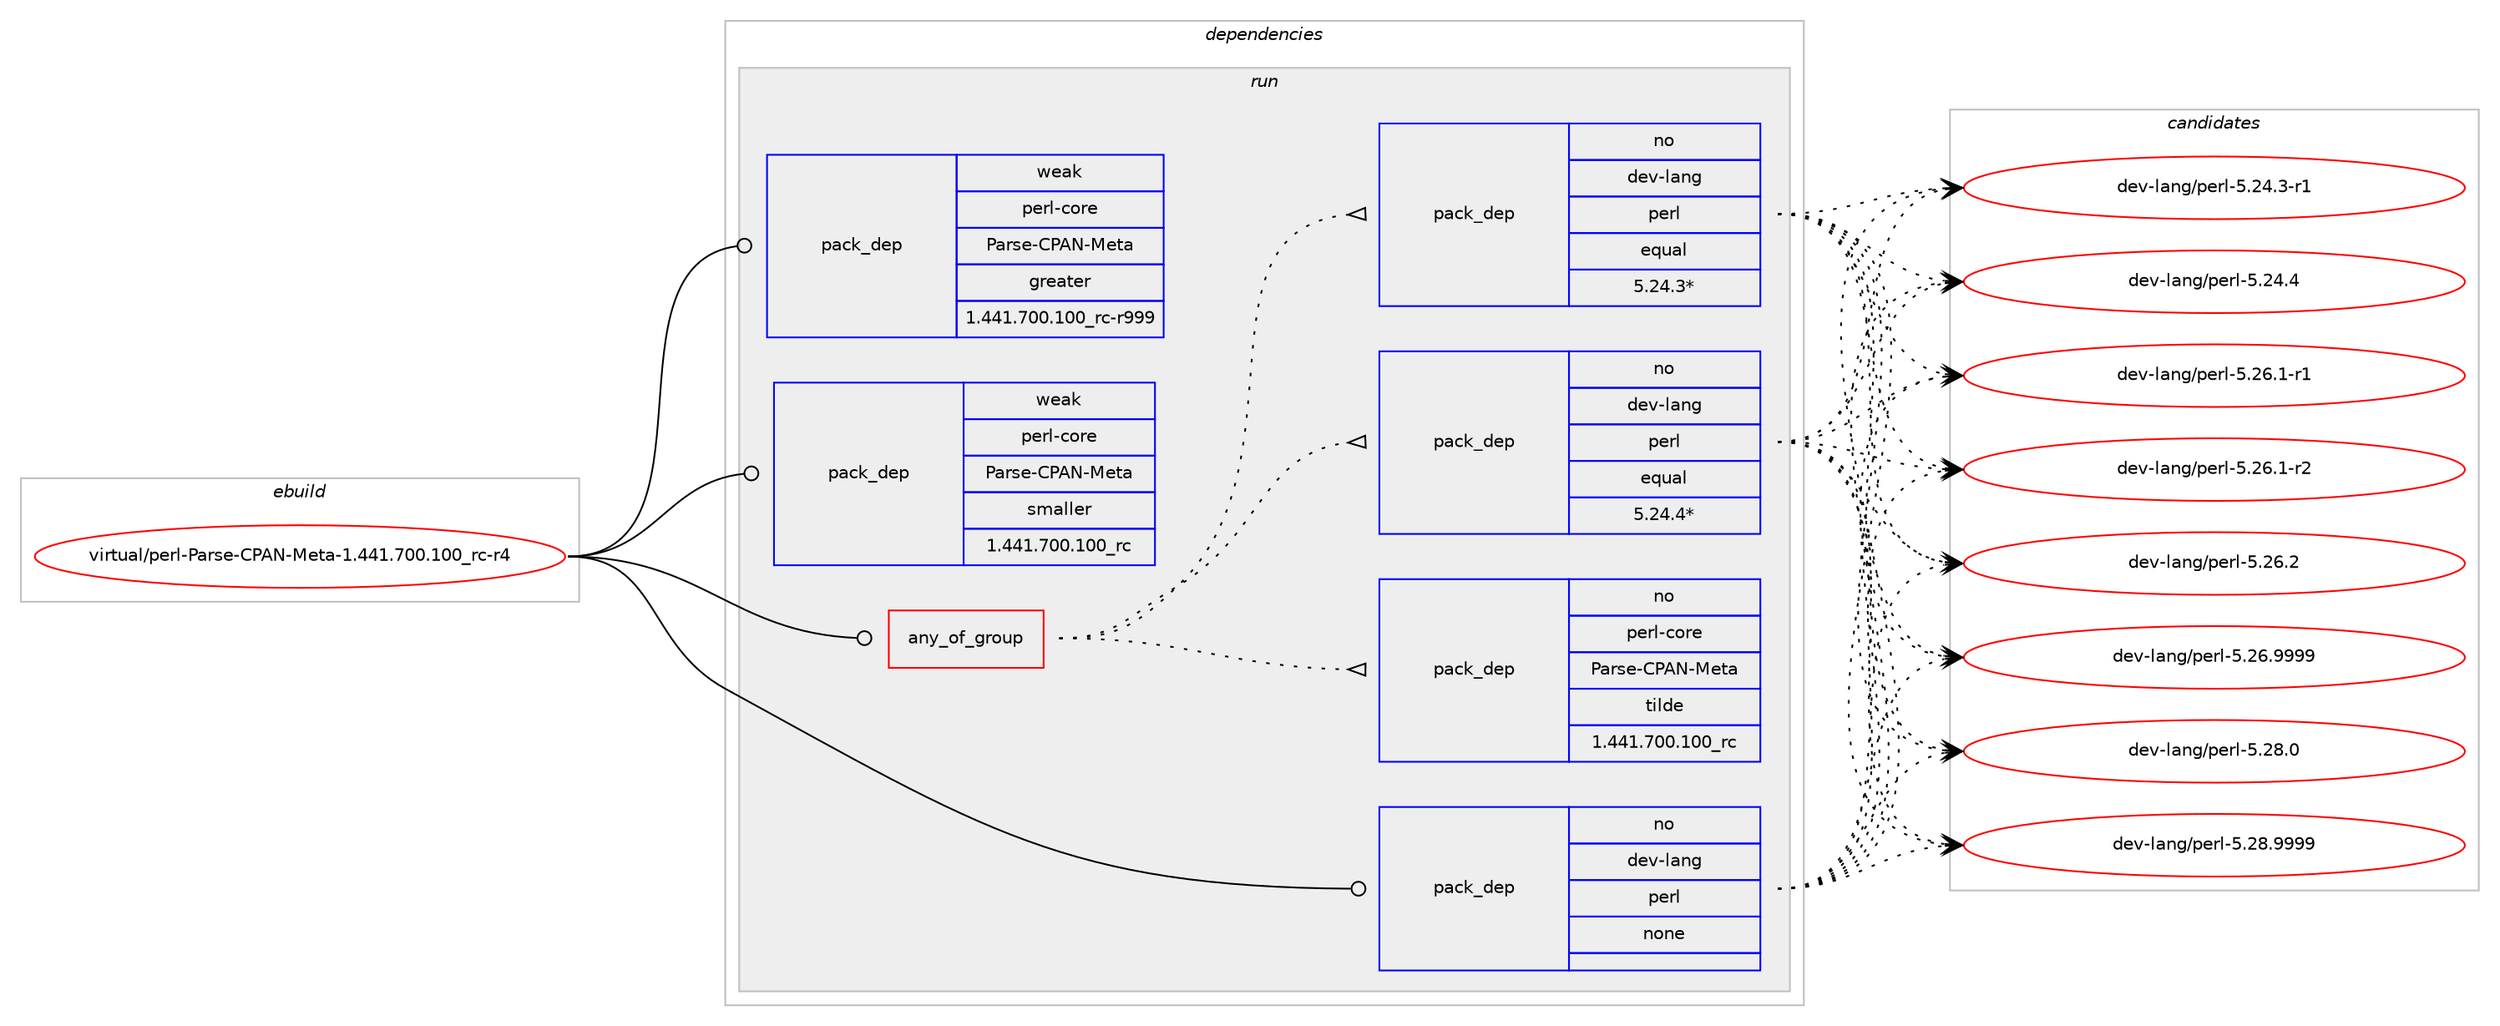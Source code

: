 digraph prolog {

# *************
# Graph options
# *************

newrank=true;
concentrate=true;
compound=true;
graph [rankdir=LR,fontname=Helvetica,fontsize=10,ranksep=1.5];#, ranksep=2.5, nodesep=0.2];
edge  [arrowhead=vee];
node  [fontname=Helvetica,fontsize=10];

# **********
# The ebuild
# **********

subgraph cluster_leftcol {
color=gray;
rank=same;
label=<<i>ebuild</i>>;
id [label="virtual/perl-Parse-CPAN-Meta-1.441.700.100_rc-r4", color=red, width=4, href="../virtual/perl-Parse-CPAN-Meta-1.441.700.100_rc-r4.svg"];
}

# ****************
# The dependencies
# ****************

subgraph cluster_midcol {
color=gray;
label=<<i>dependencies</i>>;
subgraph cluster_compile {
fillcolor="#eeeeee";
style=filled;
label=<<i>compile</i>>;
}
subgraph cluster_compileandrun {
fillcolor="#eeeeee";
style=filled;
label=<<i>compile and run</i>>;
}
subgraph cluster_run {
fillcolor="#eeeeee";
style=filled;
label=<<i>run</i>>;
subgraph any28009 {
dependency1742324 [label=<<TABLE BORDER="0" CELLBORDER="1" CELLSPACING="0" CELLPADDING="4"><TR><TD CELLPADDING="10">any_of_group</TD></TR></TABLE>>, shape=none, color=red];subgraph pack1250688 {
dependency1742325 [label=<<TABLE BORDER="0" CELLBORDER="1" CELLSPACING="0" CELLPADDING="4" WIDTH="220"><TR><TD ROWSPAN="6" CELLPADDING="30">pack_dep</TD></TR><TR><TD WIDTH="110">no</TD></TR><TR><TD>dev-lang</TD></TR><TR><TD>perl</TD></TR><TR><TD>equal</TD></TR><TR><TD>5.24.4*</TD></TR></TABLE>>, shape=none, color=blue];
}
dependency1742324:e -> dependency1742325:w [weight=20,style="dotted",arrowhead="oinv"];
subgraph pack1250689 {
dependency1742326 [label=<<TABLE BORDER="0" CELLBORDER="1" CELLSPACING="0" CELLPADDING="4" WIDTH="220"><TR><TD ROWSPAN="6" CELLPADDING="30">pack_dep</TD></TR><TR><TD WIDTH="110">no</TD></TR><TR><TD>dev-lang</TD></TR><TR><TD>perl</TD></TR><TR><TD>equal</TD></TR><TR><TD>5.24.3*</TD></TR></TABLE>>, shape=none, color=blue];
}
dependency1742324:e -> dependency1742326:w [weight=20,style="dotted",arrowhead="oinv"];
subgraph pack1250690 {
dependency1742327 [label=<<TABLE BORDER="0" CELLBORDER="1" CELLSPACING="0" CELLPADDING="4" WIDTH="220"><TR><TD ROWSPAN="6" CELLPADDING="30">pack_dep</TD></TR><TR><TD WIDTH="110">no</TD></TR><TR><TD>perl-core</TD></TR><TR><TD>Parse-CPAN-Meta</TD></TR><TR><TD>tilde</TD></TR><TR><TD>1.441.700.100_rc</TD></TR></TABLE>>, shape=none, color=blue];
}
dependency1742324:e -> dependency1742327:w [weight=20,style="dotted",arrowhead="oinv"];
}
id:e -> dependency1742324:w [weight=20,style="solid",arrowhead="odot"];
subgraph pack1250691 {
dependency1742328 [label=<<TABLE BORDER="0" CELLBORDER="1" CELLSPACING="0" CELLPADDING="4" WIDTH="220"><TR><TD ROWSPAN="6" CELLPADDING="30">pack_dep</TD></TR><TR><TD WIDTH="110">no</TD></TR><TR><TD>dev-lang</TD></TR><TR><TD>perl</TD></TR><TR><TD>none</TD></TR><TR><TD></TD></TR></TABLE>>, shape=none, color=blue];
}
id:e -> dependency1742328:w [weight=20,style="solid",arrowhead="odot"];
subgraph pack1250692 {
dependency1742329 [label=<<TABLE BORDER="0" CELLBORDER="1" CELLSPACING="0" CELLPADDING="4" WIDTH="220"><TR><TD ROWSPAN="6" CELLPADDING="30">pack_dep</TD></TR><TR><TD WIDTH="110">weak</TD></TR><TR><TD>perl-core</TD></TR><TR><TD>Parse-CPAN-Meta</TD></TR><TR><TD>greater</TD></TR><TR><TD>1.441.700.100_rc-r999</TD></TR></TABLE>>, shape=none, color=blue];
}
id:e -> dependency1742329:w [weight=20,style="solid",arrowhead="odot"];
subgraph pack1250693 {
dependency1742330 [label=<<TABLE BORDER="0" CELLBORDER="1" CELLSPACING="0" CELLPADDING="4" WIDTH="220"><TR><TD ROWSPAN="6" CELLPADDING="30">pack_dep</TD></TR><TR><TD WIDTH="110">weak</TD></TR><TR><TD>perl-core</TD></TR><TR><TD>Parse-CPAN-Meta</TD></TR><TR><TD>smaller</TD></TR><TR><TD>1.441.700.100_rc</TD></TR></TABLE>>, shape=none, color=blue];
}
id:e -> dependency1742330:w [weight=20,style="solid",arrowhead="odot"];
}
}

# **************
# The candidates
# **************

subgraph cluster_choices {
rank=same;
color=gray;
label=<<i>candidates</i>>;

subgraph choice1250688 {
color=black;
nodesep=1;
choice100101118451089711010347112101114108455346505246514511449 [label="dev-lang/perl-5.24.3-r1", color=red, width=4,href="../dev-lang/perl-5.24.3-r1.svg"];
choice10010111845108971101034711210111410845534650524652 [label="dev-lang/perl-5.24.4", color=red, width=4,href="../dev-lang/perl-5.24.4.svg"];
choice100101118451089711010347112101114108455346505446494511449 [label="dev-lang/perl-5.26.1-r1", color=red, width=4,href="../dev-lang/perl-5.26.1-r1.svg"];
choice100101118451089711010347112101114108455346505446494511450 [label="dev-lang/perl-5.26.1-r2", color=red, width=4,href="../dev-lang/perl-5.26.1-r2.svg"];
choice10010111845108971101034711210111410845534650544650 [label="dev-lang/perl-5.26.2", color=red, width=4,href="../dev-lang/perl-5.26.2.svg"];
choice10010111845108971101034711210111410845534650544657575757 [label="dev-lang/perl-5.26.9999", color=red, width=4,href="../dev-lang/perl-5.26.9999.svg"];
choice10010111845108971101034711210111410845534650564648 [label="dev-lang/perl-5.28.0", color=red, width=4,href="../dev-lang/perl-5.28.0.svg"];
choice10010111845108971101034711210111410845534650564657575757 [label="dev-lang/perl-5.28.9999", color=red, width=4,href="../dev-lang/perl-5.28.9999.svg"];
dependency1742325:e -> choice100101118451089711010347112101114108455346505246514511449:w [style=dotted,weight="100"];
dependency1742325:e -> choice10010111845108971101034711210111410845534650524652:w [style=dotted,weight="100"];
dependency1742325:e -> choice100101118451089711010347112101114108455346505446494511449:w [style=dotted,weight="100"];
dependency1742325:e -> choice100101118451089711010347112101114108455346505446494511450:w [style=dotted,weight="100"];
dependency1742325:e -> choice10010111845108971101034711210111410845534650544650:w [style=dotted,weight="100"];
dependency1742325:e -> choice10010111845108971101034711210111410845534650544657575757:w [style=dotted,weight="100"];
dependency1742325:e -> choice10010111845108971101034711210111410845534650564648:w [style=dotted,weight="100"];
dependency1742325:e -> choice10010111845108971101034711210111410845534650564657575757:w [style=dotted,weight="100"];
}
subgraph choice1250689 {
color=black;
nodesep=1;
choice100101118451089711010347112101114108455346505246514511449 [label="dev-lang/perl-5.24.3-r1", color=red, width=4,href="../dev-lang/perl-5.24.3-r1.svg"];
choice10010111845108971101034711210111410845534650524652 [label="dev-lang/perl-5.24.4", color=red, width=4,href="../dev-lang/perl-5.24.4.svg"];
choice100101118451089711010347112101114108455346505446494511449 [label="dev-lang/perl-5.26.1-r1", color=red, width=4,href="../dev-lang/perl-5.26.1-r1.svg"];
choice100101118451089711010347112101114108455346505446494511450 [label="dev-lang/perl-5.26.1-r2", color=red, width=4,href="../dev-lang/perl-5.26.1-r2.svg"];
choice10010111845108971101034711210111410845534650544650 [label="dev-lang/perl-5.26.2", color=red, width=4,href="../dev-lang/perl-5.26.2.svg"];
choice10010111845108971101034711210111410845534650544657575757 [label="dev-lang/perl-5.26.9999", color=red, width=4,href="../dev-lang/perl-5.26.9999.svg"];
choice10010111845108971101034711210111410845534650564648 [label="dev-lang/perl-5.28.0", color=red, width=4,href="../dev-lang/perl-5.28.0.svg"];
choice10010111845108971101034711210111410845534650564657575757 [label="dev-lang/perl-5.28.9999", color=red, width=4,href="../dev-lang/perl-5.28.9999.svg"];
dependency1742326:e -> choice100101118451089711010347112101114108455346505246514511449:w [style=dotted,weight="100"];
dependency1742326:e -> choice10010111845108971101034711210111410845534650524652:w [style=dotted,weight="100"];
dependency1742326:e -> choice100101118451089711010347112101114108455346505446494511449:w [style=dotted,weight="100"];
dependency1742326:e -> choice100101118451089711010347112101114108455346505446494511450:w [style=dotted,weight="100"];
dependency1742326:e -> choice10010111845108971101034711210111410845534650544650:w [style=dotted,weight="100"];
dependency1742326:e -> choice10010111845108971101034711210111410845534650544657575757:w [style=dotted,weight="100"];
dependency1742326:e -> choice10010111845108971101034711210111410845534650564648:w [style=dotted,weight="100"];
dependency1742326:e -> choice10010111845108971101034711210111410845534650564657575757:w [style=dotted,weight="100"];
}
subgraph choice1250690 {
color=black;
nodesep=1;
}
subgraph choice1250691 {
color=black;
nodesep=1;
choice100101118451089711010347112101114108455346505246514511449 [label="dev-lang/perl-5.24.3-r1", color=red, width=4,href="../dev-lang/perl-5.24.3-r1.svg"];
choice10010111845108971101034711210111410845534650524652 [label="dev-lang/perl-5.24.4", color=red, width=4,href="../dev-lang/perl-5.24.4.svg"];
choice100101118451089711010347112101114108455346505446494511449 [label="dev-lang/perl-5.26.1-r1", color=red, width=4,href="../dev-lang/perl-5.26.1-r1.svg"];
choice100101118451089711010347112101114108455346505446494511450 [label="dev-lang/perl-5.26.1-r2", color=red, width=4,href="../dev-lang/perl-5.26.1-r2.svg"];
choice10010111845108971101034711210111410845534650544650 [label="dev-lang/perl-5.26.2", color=red, width=4,href="../dev-lang/perl-5.26.2.svg"];
choice10010111845108971101034711210111410845534650544657575757 [label="dev-lang/perl-5.26.9999", color=red, width=4,href="../dev-lang/perl-5.26.9999.svg"];
choice10010111845108971101034711210111410845534650564648 [label="dev-lang/perl-5.28.0", color=red, width=4,href="../dev-lang/perl-5.28.0.svg"];
choice10010111845108971101034711210111410845534650564657575757 [label="dev-lang/perl-5.28.9999", color=red, width=4,href="../dev-lang/perl-5.28.9999.svg"];
dependency1742328:e -> choice100101118451089711010347112101114108455346505246514511449:w [style=dotted,weight="100"];
dependency1742328:e -> choice10010111845108971101034711210111410845534650524652:w [style=dotted,weight="100"];
dependency1742328:e -> choice100101118451089711010347112101114108455346505446494511449:w [style=dotted,weight="100"];
dependency1742328:e -> choice100101118451089711010347112101114108455346505446494511450:w [style=dotted,weight="100"];
dependency1742328:e -> choice10010111845108971101034711210111410845534650544650:w [style=dotted,weight="100"];
dependency1742328:e -> choice10010111845108971101034711210111410845534650544657575757:w [style=dotted,weight="100"];
dependency1742328:e -> choice10010111845108971101034711210111410845534650564648:w [style=dotted,weight="100"];
dependency1742328:e -> choice10010111845108971101034711210111410845534650564657575757:w [style=dotted,weight="100"];
}
subgraph choice1250692 {
color=black;
nodesep=1;
}
subgraph choice1250693 {
color=black;
nodesep=1;
}
}

}
